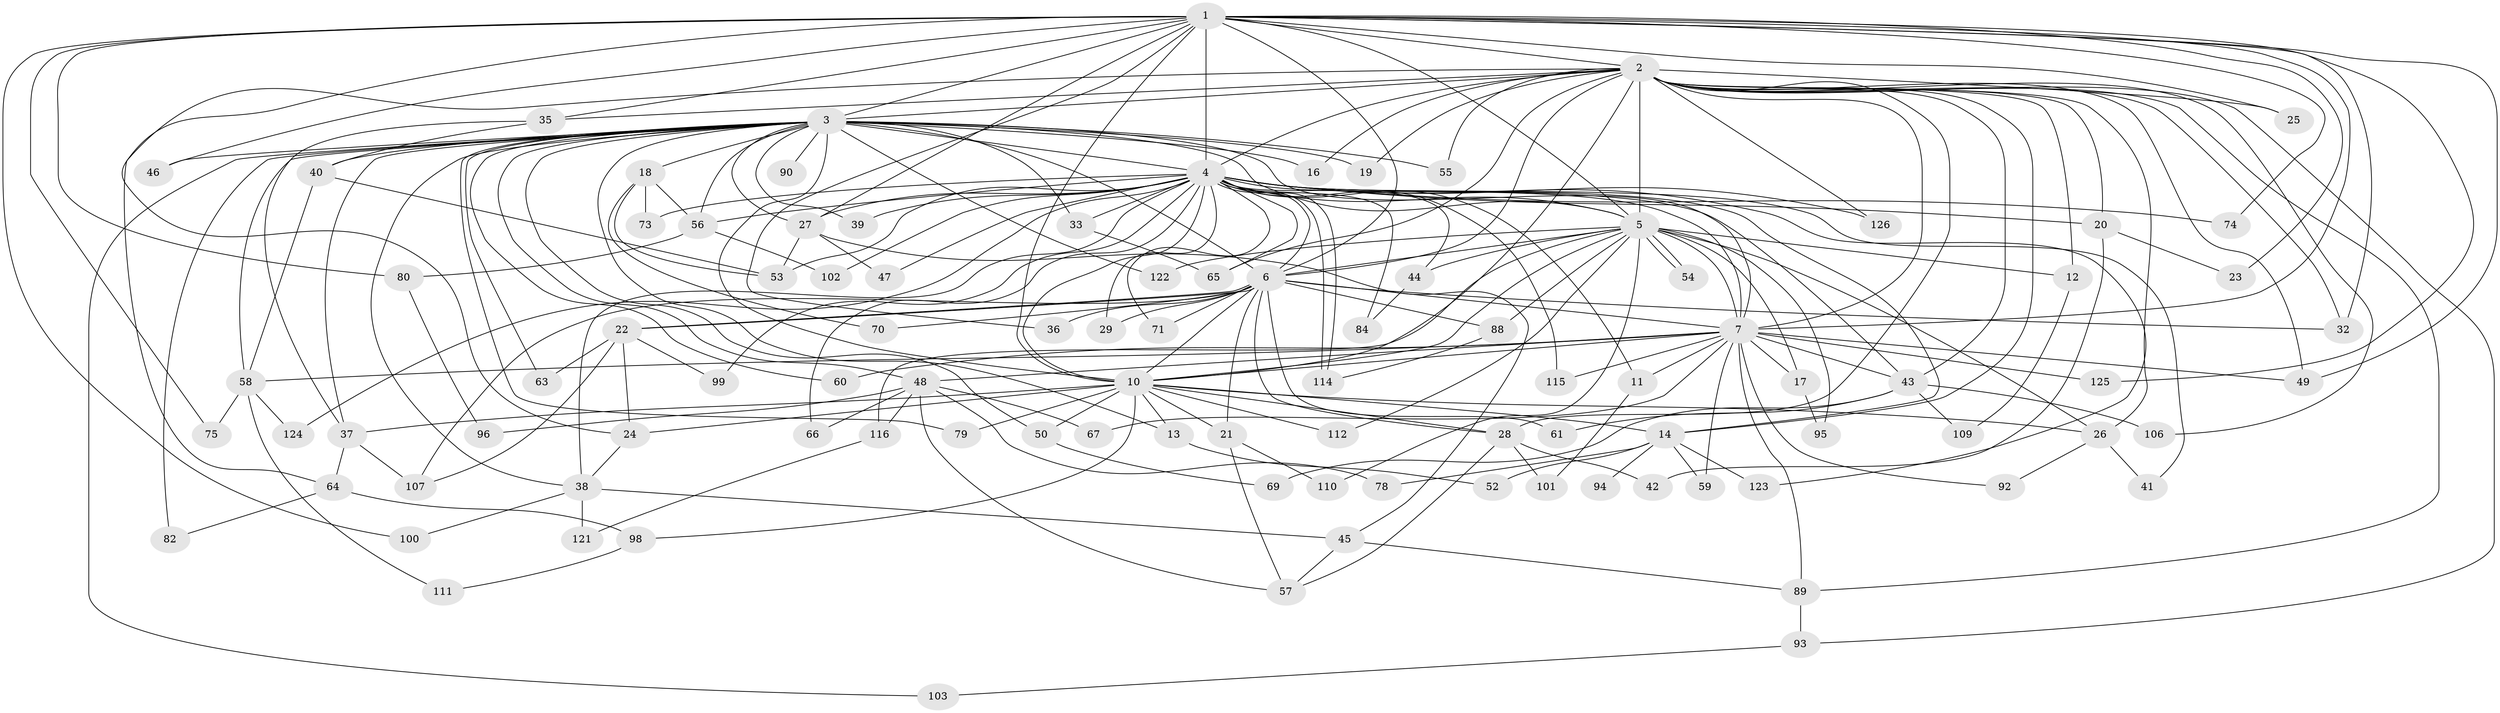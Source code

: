 // Generated by graph-tools (version 1.1) at 2025/23/03/03/25 07:23:46]
// undirected, 99 vertices, 227 edges
graph export_dot {
graph [start="1"]
  node [color=gray90,style=filled];
  1 [super="+34"];
  2 [super="+15"];
  3 [super="+8"];
  4 [super="+9"];
  5 [super="+30"];
  6 [super="+85"];
  7 [super="+113"];
  10 [super="+81"];
  11;
  12;
  13;
  14 [super="+31"];
  16;
  17;
  18;
  19;
  20;
  21 [super="+117"];
  22 [super="+108"];
  23;
  24 [super="+105"];
  25;
  26 [super="+62"];
  27 [super="+72"];
  28 [super="+86"];
  29;
  32;
  33 [super="+104"];
  35;
  36;
  37 [super="+51"];
  38;
  39;
  40 [super="+97"];
  41;
  42;
  43 [super="+68"];
  44;
  45 [super="+76"];
  46;
  47;
  48;
  49 [super="+118"];
  50;
  52;
  53 [super="+77"];
  54;
  55;
  56 [super="+83"];
  57;
  58 [super="+87"];
  59;
  60;
  61;
  63;
  64;
  65;
  66;
  67;
  69;
  70;
  71;
  73;
  74;
  75;
  78;
  79;
  80;
  82;
  84;
  88 [super="+119"];
  89 [super="+91"];
  90;
  92;
  93;
  94;
  95;
  96;
  98;
  99;
  100;
  101;
  102;
  103;
  106;
  107 [super="+120"];
  109;
  110;
  111;
  112;
  114;
  115;
  116;
  121;
  122;
  123;
  124;
  125;
  126;
  1 -- 2;
  1 -- 3 [weight=2];
  1 -- 4 [weight=3];
  1 -- 5;
  1 -- 6;
  1 -- 7;
  1 -- 10;
  1 -- 23;
  1 -- 24;
  1 -- 25;
  1 -- 27;
  1 -- 32;
  1 -- 35;
  1 -- 49;
  1 -- 74;
  1 -- 75;
  1 -- 125;
  1 -- 80;
  1 -- 100;
  1 -- 36;
  1 -- 46;
  2 -- 3 [weight=2];
  2 -- 4 [weight=2];
  2 -- 5 [weight=2];
  2 -- 6 [weight=2];
  2 -- 7;
  2 -- 10;
  2 -- 12;
  2 -- 16;
  2 -- 19;
  2 -- 20;
  2 -- 25;
  2 -- 26;
  2 -- 35;
  2 -- 43;
  2 -- 49;
  2 -- 55;
  2 -- 64;
  2 -- 65;
  2 -- 93;
  2 -- 126;
  2 -- 32;
  2 -- 106;
  2 -- 14;
  2 -- 89;
  2 -- 28;
  3 -- 4 [weight=4];
  3 -- 5 [weight=2];
  3 -- 6 [weight=2];
  3 -- 7 [weight=2];
  3 -- 10 [weight=2];
  3 -- 19;
  3 -- 33;
  3 -- 38;
  3 -- 39;
  3 -- 40;
  3 -- 48;
  3 -- 55;
  3 -- 60;
  3 -- 82;
  3 -- 103;
  3 -- 13;
  3 -- 79;
  3 -- 16;
  3 -- 18;
  3 -- 90;
  3 -- 27;
  3 -- 37;
  3 -- 46;
  3 -- 50;
  3 -- 56;
  3 -- 122;
  3 -- 63;
  3 -- 58;
  4 -- 5 [weight=2];
  4 -- 6 [weight=2];
  4 -- 7 [weight=2];
  4 -- 10 [weight=3];
  4 -- 11;
  4 -- 20;
  4 -- 29;
  4 -- 38;
  4 -- 41;
  4 -- 43;
  4 -- 47;
  4 -- 65;
  4 -- 66;
  4 -- 71;
  4 -- 74;
  4 -- 84;
  4 -- 102;
  4 -- 114;
  4 -- 114;
  4 -- 124;
  4 -- 126;
  4 -- 53;
  4 -- 73;
  4 -- 14;
  4 -- 33;
  4 -- 99;
  4 -- 39;
  4 -- 44;
  4 -- 115;
  4 -- 56;
  4 -- 123;
  4 -- 27;
  5 -- 6;
  5 -- 7;
  5 -- 10;
  5 -- 12;
  5 -- 17;
  5 -- 44;
  5 -- 54;
  5 -- 54;
  5 -- 88;
  5 -- 95;
  5 -- 110;
  5 -- 112;
  5 -- 116;
  5 -- 122;
  5 -- 26;
  6 -- 7;
  6 -- 10;
  6 -- 21;
  6 -- 22;
  6 -- 22;
  6 -- 28;
  6 -- 29;
  6 -- 36;
  6 -- 61;
  6 -- 70;
  6 -- 71;
  6 -- 88;
  6 -- 107;
  6 -- 32;
  7 -- 10;
  7 -- 11;
  7 -- 17;
  7 -- 48;
  7 -- 58;
  7 -- 59;
  7 -- 60;
  7 -- 67;
  7 -- 89;
  7 -- 92;
  7 -- 115;
  7 -- 125;
  7 -- 43;
  7 -- 49;
  10 -- 13;
  10 -- 14;
  10 -- 21;
  10 -- 24;
  10 -- 26;
  10 -- 28;
  10 -- 50;
  10 -- 79;
  10 -- 98;
  10 -- 112;
  10 -- 37;
  11 -- 101;
  12 -- 109;
  13 -- 52;
  14 -- 78;
  14 -- 94 [weight=2];
  14 -- 123;
  14 -- 52;
  14 -- 59;
  17 -- 95;
  18 -- 53;
  18 -- 56;
  18 -- 70;
  18 -- 73;
  20 -- 23;
  20 -- 42;
  21 -- 110;
  21 -- 57;
  22 -- 63;
  22 -- 99;
  22 -- 24;
  22 -- 107;
  24 -- 38;
  26 -- 41;
  26 -- 92;
  27 -- 45;
  27 -- 47;
  27 -- 53;
  28 -- 42;
  28 -- 57;
  28 -- 101;
  33 -- 65;
  35 -- 37;
  35 -- 40;
  37 -- 64;
  37 -- 107;
  38 -- 45;
  38 -- 100;
  38 -- 121;
  40 -- 58;
  40 -- 53;
  43 -- 61;
  43 -- 69;
  43 -- 106;
  43 -- 109;
  44 -- 84;
  45 -- 89;
  45 -- 57;
  48 -- 57;
  48 -- 66;
  48 -- 67;
  48 -- 78;
  48 -- 96;
  48 -- 116;
  50 -- 69;
  56 -- 80;
  56 -- 102;
  58 -- 75;
  58 -- 111;
  58 -- 124;
  64 -- 82;
  64 -- 98;
  80 -- 96;
  88 -- 114;
  89 -- 93;
  93 -- 103;
  98 -- 111;
  116 -- 121;
}
